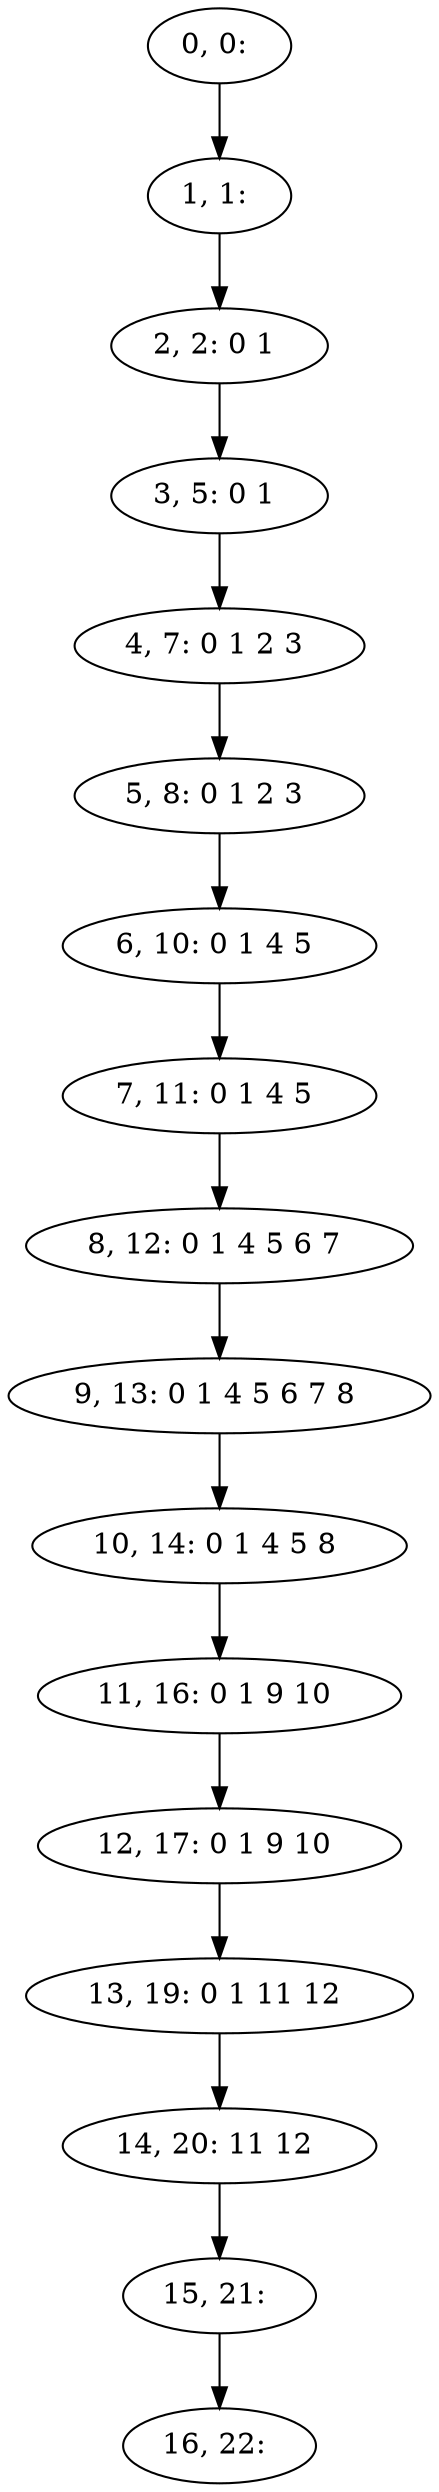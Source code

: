 digraph G {
0[label="0, 0: "];
1[label="1, 1: "];
2[label="2, 2: 0 1 "];
3[label="3, 5: 0 1 "];
4[label="4, 7: 0 1 2 3 "];
5[label="5, 8: 0 1 2 3 "];
6[label="6, 10: 0 1 4 5 "];
7[label="7, 11: 0 1 4 5 "];
8[label="8, 12: 0 1 4 5 6 7 "];
9[label="9, 13: 0 1 4 5 6 7 8 "];
10[label="10, 14: 0 1 4 5 8 "];
11[label="11, 16: 0 1 9 10 "];
12[label="12, 17: 0 1 9 10 "];
13[label="13, 19: 0 1 11 12 "];
14[label="14, 20: 11 12 "];
15[label="15, 21: "];
16[label="16, 22: "];
0->1 ;
1->2 ;
2->3 ;
3->4 ;
4->5 ;
5->6 ;
6->7 ;
7->8 ;
8->9 ;
9->10 ;
10->11 ;
11->12 ;
12->13 ;
13->14 ;
14->15 ;
15->16 ;
}
